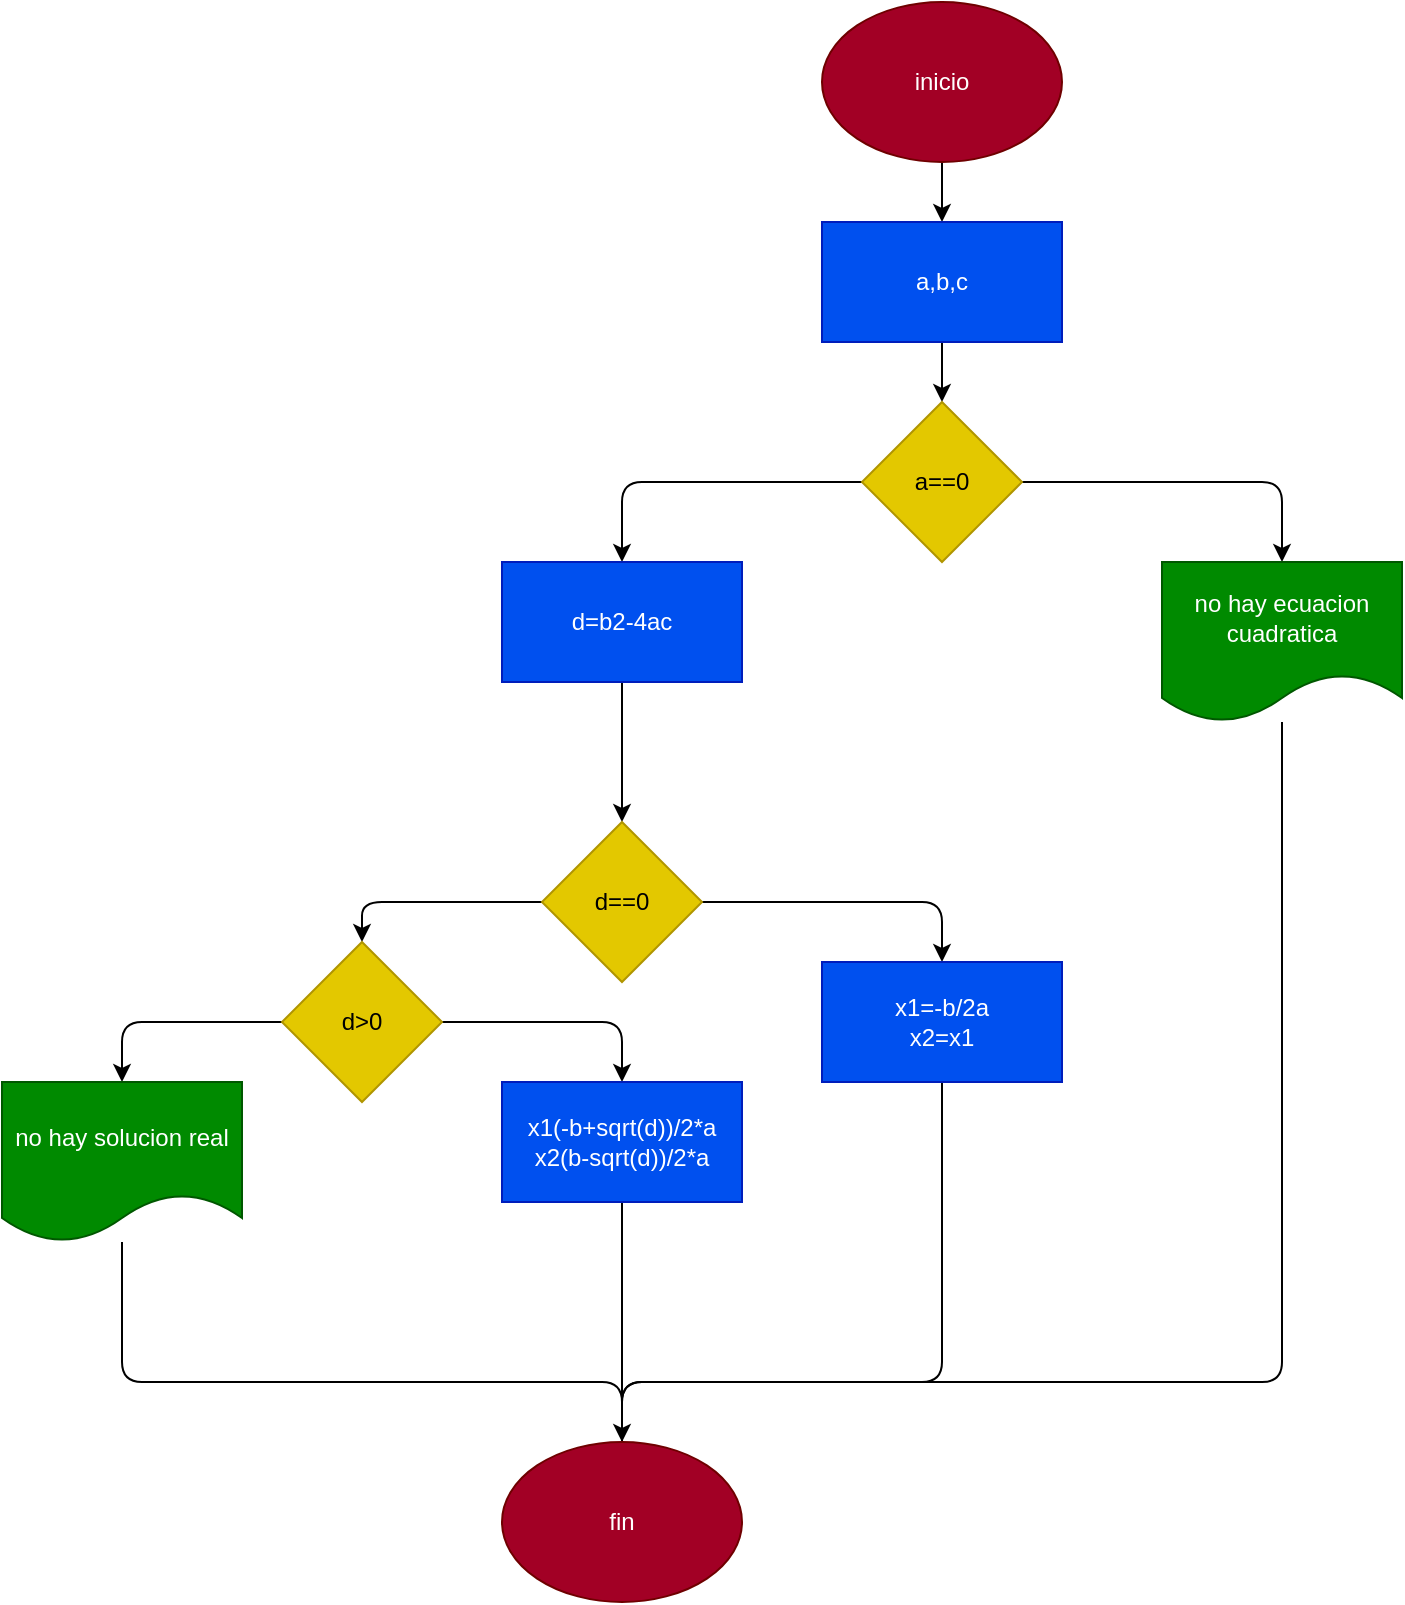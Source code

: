 <mxfile>
    <diagram id="JiFEARbmIqLEGgENcuQp" name="Página-1">
        <mxGraphModel dx="1489" dy="415" grid="1" gridSize="10" guides="1" tooltips="1" connect="1" arrows="1" fold="1" page="1" pageScale="1" pageWidth="827" pageHeight="1169" math="0" shadow="0">
            <root>
                <mxCell id="0"/>
                <mxCell id="1" parent="0"/>
                <mxCell id="4" value="" style="edgeStyle=none;html=1;" edge="1" parent="1" source="2" target="3">
                    <mxGeometry relative="1" as="geometry"/>
                </mxCell>
                <mxCell id="2" value="inicio" style="ellipse;whiteSpace=wrap;html=1;fillColor=#a20025;fontColor=#ffffff;strokeColor=#6F0000;" vertex="1" parent="1">
                    <mxGeometry x="270" y="10" width="120" height="80" as="geometry"/>
                </mxCell>
                <mxCell id="6" value="" style="edgeStyle=none;html=1;" edge="1" parent="1" source="3" target="5">
                    <mxGeometry relative="1" as="geometry"/>
                </mxCell>
                <mxCell id="3" value="a,b,c" style="rounded=0;whiteSpace=wrap;html=1;fillColor=#0050ef;fontColor=#ffffff;strokeColor=#001DBC;" vertex="1" parent="1">
                    <mxGeometry x="270" y="120" width="120" height="60" as="geometry"/>
                </mxCell>
                <mxCell id="9" value="" style="edgeStyle=none;html=1;" edge="1" parent="1" source="5" target="8">
                    <mxGeometry relative="1" as="geometry">
                        <Array as="points">
                            <mxPoint x="500" y="250"/>
                        </Array>
                    </mxGeometry>
                </mxCell>
                <mxCell id="11" value="" style="edgeStyle=none;html=1;" edge="1" parent="1" source="5" target="10">
                    <mxGeometry relative="1" as="geometry">
                        <Array as="points">
                            <mxPoint x="170" y="250"/>
                        </Array>
                    </mxGeometry>
                </mxCell>
                <mxCell id="5" value="a==0" style="rhombus;whiteSpace=wrap;html=1;fillColor=#e3c800;fontColor=#000000;strokeColor=#B09500;" vertex="1" parent="1">
                    <mxGeometry x="290" y="210" width="80" height="80" as="geometry"/>
                </mxCell>
                <mxCell id="28" style="edgeStyle=none;html=1;endArrow=none;endFill=0;" edge="1" parent="1" source="8">
                    <mxGeometry relative="1" as="geometry">
                        <mxPoint x="170" y="731" as="targetPoint"/>
                        <Array as="points">
                            <mxPoint x="500" y="700"/>
                            <mxPoint x="170" y="700"/>
                        </Array>
                    </mxGeometry>
                </mxCell>
                <mxCell id="8" value="no hay ecuacion cuadratica" style="shape=document;whiteSpace=wrap;html=1;boundedLbl=1;fillColor=#008a00;fontColor=#ffffff;strokeColor=#005700;" vertex="1" parent="1">
                    <mxGeometry x="440" y="290" width="120" height="80" as="geometry"/>
                </mxCell>
                <mxCell id="13" value="" style="edgeStyle=none;html=1;" edge="1" parent="1" source="10" target="12">
                    <mxGeometry relative="1" as="geometry"/>
                </mxCell>
                <mxCell id="10" value="d=b2-4ac" style="whiteSpace=wrap;html=1;fillColor=#0050ef;fontColor=#ffffff;strokeColor=#001DBC;" vertex="1" parent="1">
                    <mxGeometry x="110" y="290" width="120" height="60" as="geometry"/>
                </mxCell>
                <mxCell id="15" value="" style="edgeStyle=none;html=1;" edge="1" parent="1" source="12" target="14">
                    <mxGeometry relative="1" as="geometry">
                        <Array as="points">
                            <mxPoint x="330" y="460"/>
                        </Array>
                    </mxGeometry>
                </mxCell>
                <mxCell id="17" value="" style="edgeStyle=none;html=1;" edge="1" parent="1" source="12" target="16">
                    <mxGeometry relative="1" as="geometry">
                        <Array as="points">
                            <mxPoint x="40" y="460"/>
                        </Array>
                    </mxGeometry>
                </mxCell>
                <mxCell id="12" value="d==0" style="rhombus;whiteSpace=wrap;html=1;fillColor=#e3c800;fontColor=#000000;strokeColor=#B09500;" vertex="1" parent="1">
                    <mxGeometry x="130" y="420" width="80" height="80" as="geometry"/>
                </mxCell>
                <mxCell id="27" style="edgeStyle=none;html=1;entryX=0.5;entryY=0;entryDx=0;entryDy=0;endArrow=none;endFill=0;" edge="1" parent="1" source="14" target="24">
                    <mxGeometry relative="1" as="geometry">
                        <Array as="points">
                            <mxPoint x="330" y="700"/>
                            <mxPoint x="170" y="700"/>
                        </Array>
                    </mxGeometry>
                </mxCell>
                <mxCell id="14" value="x1=-b/2a&lt;br&gt;x2=x1" style="whiteSpace=wrap;html=1;fillColor=#0050ef;fontColor=#ffffff;strokeColor=#001DBC;" vertex="1" parent="1">
                    <mxGeometry x="270" y="490" width="120" height="60" as="geometry"/>
                </mxCell>
                <mxCell id="21" style="edgeStyle=none;html=1;entryX=0.5;entryY=0;entryDx=0;entryDy=0;" edge="1" parent="1" source="16" target="19">
                    <mxGeometry relative="1" as="geometry">
                        <Array as="points">
                            <mxPoint x="170" y="520"/>
                        </Array>
                    </mxGeometry>
                </mxCell>
                <mxCell id="23" value="" style="edgeStyle=none;html=1;" edge="1" parent="1" source="16" target="22">
                    <mxGeometry relative="1" as="geometry">
                        <Array as="points">
                            <mxPoint x="-80" y="520"/>
                        </Array>
                    </mxGeometry>
                </mxCell>
                <mxCell id="16" value="d&amp;gt;0" style="rhombus;whiteSpace=wrap;html=1;fillColor=#e3c800;fontColor=#000000;strokeColor=#B09500;" vertex="1" parent="1">
                    <mxGeometry y="480" width="80" height="80" as="geometry"/>
                </mxCell>
                <mxCell id="26" style="edgeStyle=none;html=1;endArrow=none;endFill=0;" edge="1" parent="1" source="19">
                    <mxGeometry relative="1" as="geometry">
                        <mxPoint x="170" y="730" as="targetPoint"/>
                    </mxGeometry>
                </mxCell>
                <mxCell id="19" value="x1(-b+sqrt(d))/2*a&lt;br&gt;x2(b-sqrt(d))/2*a" style="rounded=0;whiteSpace=wrap;html=1;fillColor=#0050ef;fontColor=#ffffff;strokeColor=#001DBC;" vertex="1" parent="1">
                    <mxGeometry x="110" y="550" width="120" height="60" as="geometry"/>
                </mxCell>
                <mxCell id="25" style="edgeStyle=none;html=1;entryX=0.5;entryY=0;entryDx=0;entryDy=0;" edge="1" parent="1" source="22" target="24">
                    <mxGeometry relative="1" as="geometry">
                        <mxPoint x="200" y="700" as="targetPoint"/>
                        <Array as="points">
                            <mxPoint x="-80" y="700"/>
                            <mxPoint x="170" y="700"/>
                        </Array>
                    </mxGeometry>
                </mxCell>
                <mxCell id="22" value="no hay solucion real" style="shape=document;whiteSpace=wrap;html=1;boundedLbl=1;fillColor=#008a00;fontColor=#ffffff;strokeColor=#005700;" vertex="1" parent="1">
                    <mxGeometry x="-140" y="550" width="120" height="80" as="geometry"/>
                </mxCell>
                <mxCell id="24" value="fin" style="ellipse;whiteSpace=wrap;html=1;fillColor=#a20025;fontColor=#ffffff;strokeColor=#6F0000;" vertex="1" parent="1">
                    <mxGeometry x="110" y="730" width="120" height="80" as="geometry"/>
                </mxCell>
            </root>
        </mxGraphModel>
    </diagram>
</mxfile>